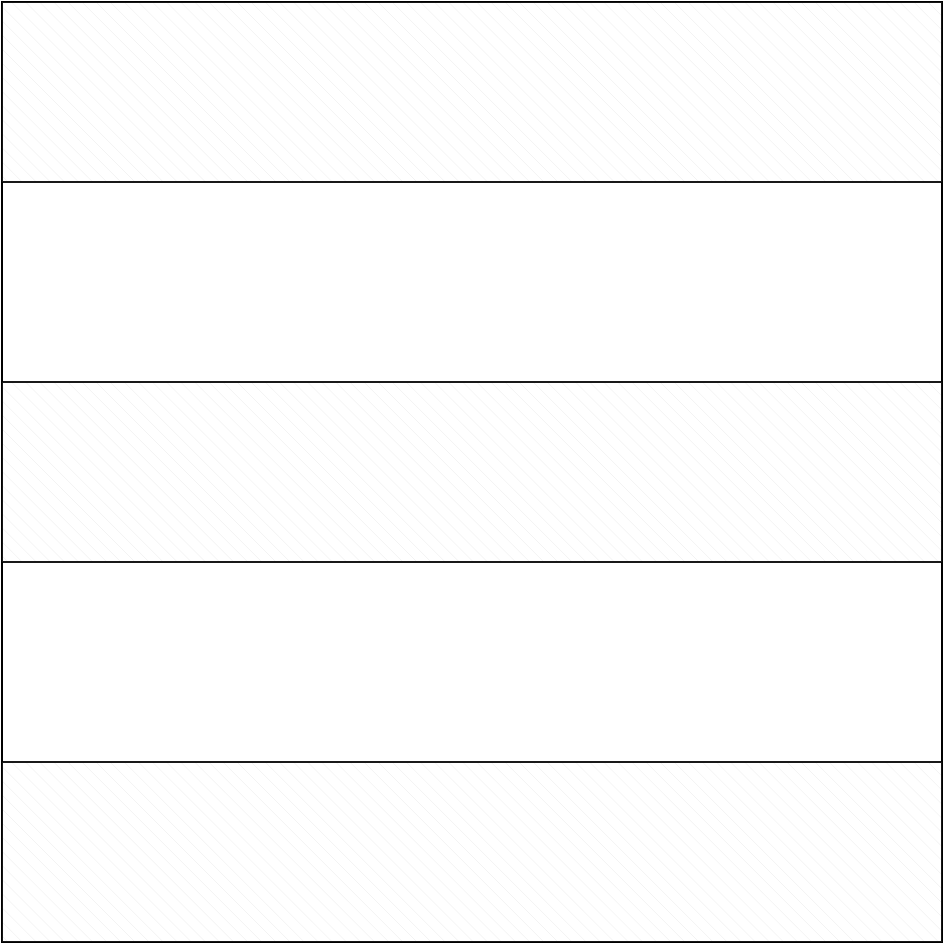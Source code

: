 <mxfile version="18.0.7" type="github">
  <diagram id="940h72TAFRWvwE1jenNQ" name="Page-1">
    <mxGraphModel dx="1991" dy="1015" grid="1" gridSize="10" guides="1" tooltips="1" connect="1" arrows="1" fold="1" page="1" pageScale="1" pageWidth="827" pageHeight="1169" math="0" shadow="0">
      <root>
        <mxCell id="0" />
        <mxCell id="1" parent="0" />
        <mxCell id="iiPWbYbfVNVA2-8KycBN-1" value="" style="whiteSpace=wrap;html=1;aspect=fixed;" vertex="1" parent="1">
          <mxGeometry x="130" y="200" width="470" height="470" as="geometry" />
        </mxCell>
        <mxCell id="iiPWbYbfVNVA2-8KycBN-4" value="" style="verticalLabelPosition=bottom;verticalAlign=top;html=1;shape=mxgraph.basic.patternFillRect;fillStyle=diagRev;step=5;fillStrokeWidth=0.2;fillStrokeColor=#dddddd;strokeWidth=1;opacity=90;spacing=2;fontSize=12;" vertex="1" parent="1">
          <mxGeometry x="130" y="390" width="470" height="90" as="geometry" />
        </mxCell>
        <mxCell id="iiPWbYbfVNVA2-8KycBN-6" value="" style="verticalLabelPosition=bottom;verticalAlign=top;html=1;shape=mxgraph.basic.patternFillRect;fillStyle=diagRev;step=5;fillStrokeWidth=0.2;fillStrokeColor=#dddddd;strokeWidth=1;opacity=90;spacing=2;" vertex="1" parent="1">
          <mxGeometry x="130" y="200" width="470" height="90" as="geometry" />
        </mxCell>
        <mxCell id="iiPWbYbfVNVA2-8KycBN-7" value="" style="verticalLabelPosition=bottom;verticalAlign=top;html=1;shape=mxgraph.basic.patternFillRect;fillStyle=diagRev;step=5;fillStrokeWidth=0.2;fillStrokeColor=#dddddd;strokeWidth=1;opacity=90;spacing=2;" vertex="1" parent="1">
          <mxGeometry x="130" y="580" width="470" height="90" as="geometry" />
        </mxCell>
      </root>
    </mxGraphModel>
  </diagram>
</mxfile>

